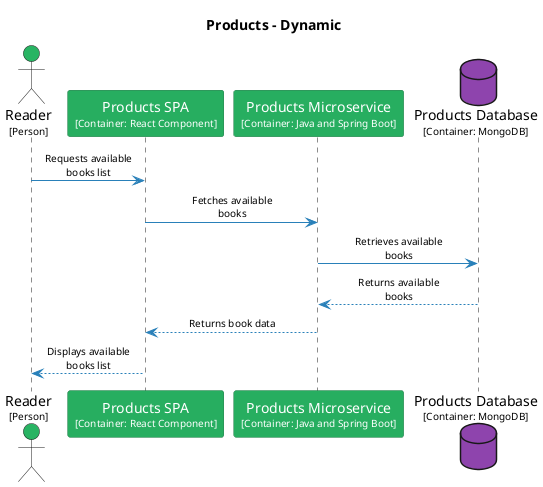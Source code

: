 @startuml
set separator none
title Products - Dynamic

skinparam {
  arrowFontSize 10
  defaultTextAlignment center
  wrapWidth 200
  maxMessageSize 100
}

hide stereotype

skinparam sequenceParticipant<<Products.ProductsDatabase>> {
  BackgroundColor #8e44ad
  FontColor #ffffff
  BorderColor #632f79
  shadowing false
}
skinparam sequenceParticipant<<Products.ProductsMicroservice>> {
  BackgroundColor #27ae60
  FontColor #ffffff
  BorderColor #1b7943
  shadowing false
}
skinparam sequenceParticipant<<Products.ProductsSPA>> {
  BackgroundColor #27ae60
  FontColor #ffffff
  BorderColor #1b7943
  shadowing false
}
skinparam sequenceParticipant<<Reader>> {
  BackgroundColor #28b463
  FontColor #ffffff
  BorderColor #1c7d45
  shadowing false
}

actor "Reader\n<size:10>[Person]</size>" as Reader <<Reader>> #28b463
participant "Products SPA\n<size:10>[Container: React Component]</size>" as Products.ProductsSPA <<Products.ProductsSPA>> #27ae60
participant "Products Microservice\n<size:10>[Container: Java and Spring Boot]</size>" as Products.ProductsMicroservice <<Products.ProductsMicroservice>> #27ae60
database "Products Database\n<size:10>[Container: MongoDB]</size>" as Products.ProductsDatabase <<Products.ProductsDatabase>> #8e44ad
Reader -[#2980b9]> Products.ProductsSPA : Requests available books list
Products.ProductsSPA -[#2980b9]> Products.ProductsMicroservice : Fetches available books
Products.ProductsMicroservice -[#2980b9]> Products.ProductsDatabase : Retrieves available books
Products.ProductsMicroservice <-[#2980b9]- Products.ProductsDatabase : Returns available books
Products.ProductsSPA <-[#2980b9]- Products.ProductsMicroservice : Returns book data
Reader <-[#2980b9]- Products.ProductsSPA : Displays available books list
@enduml